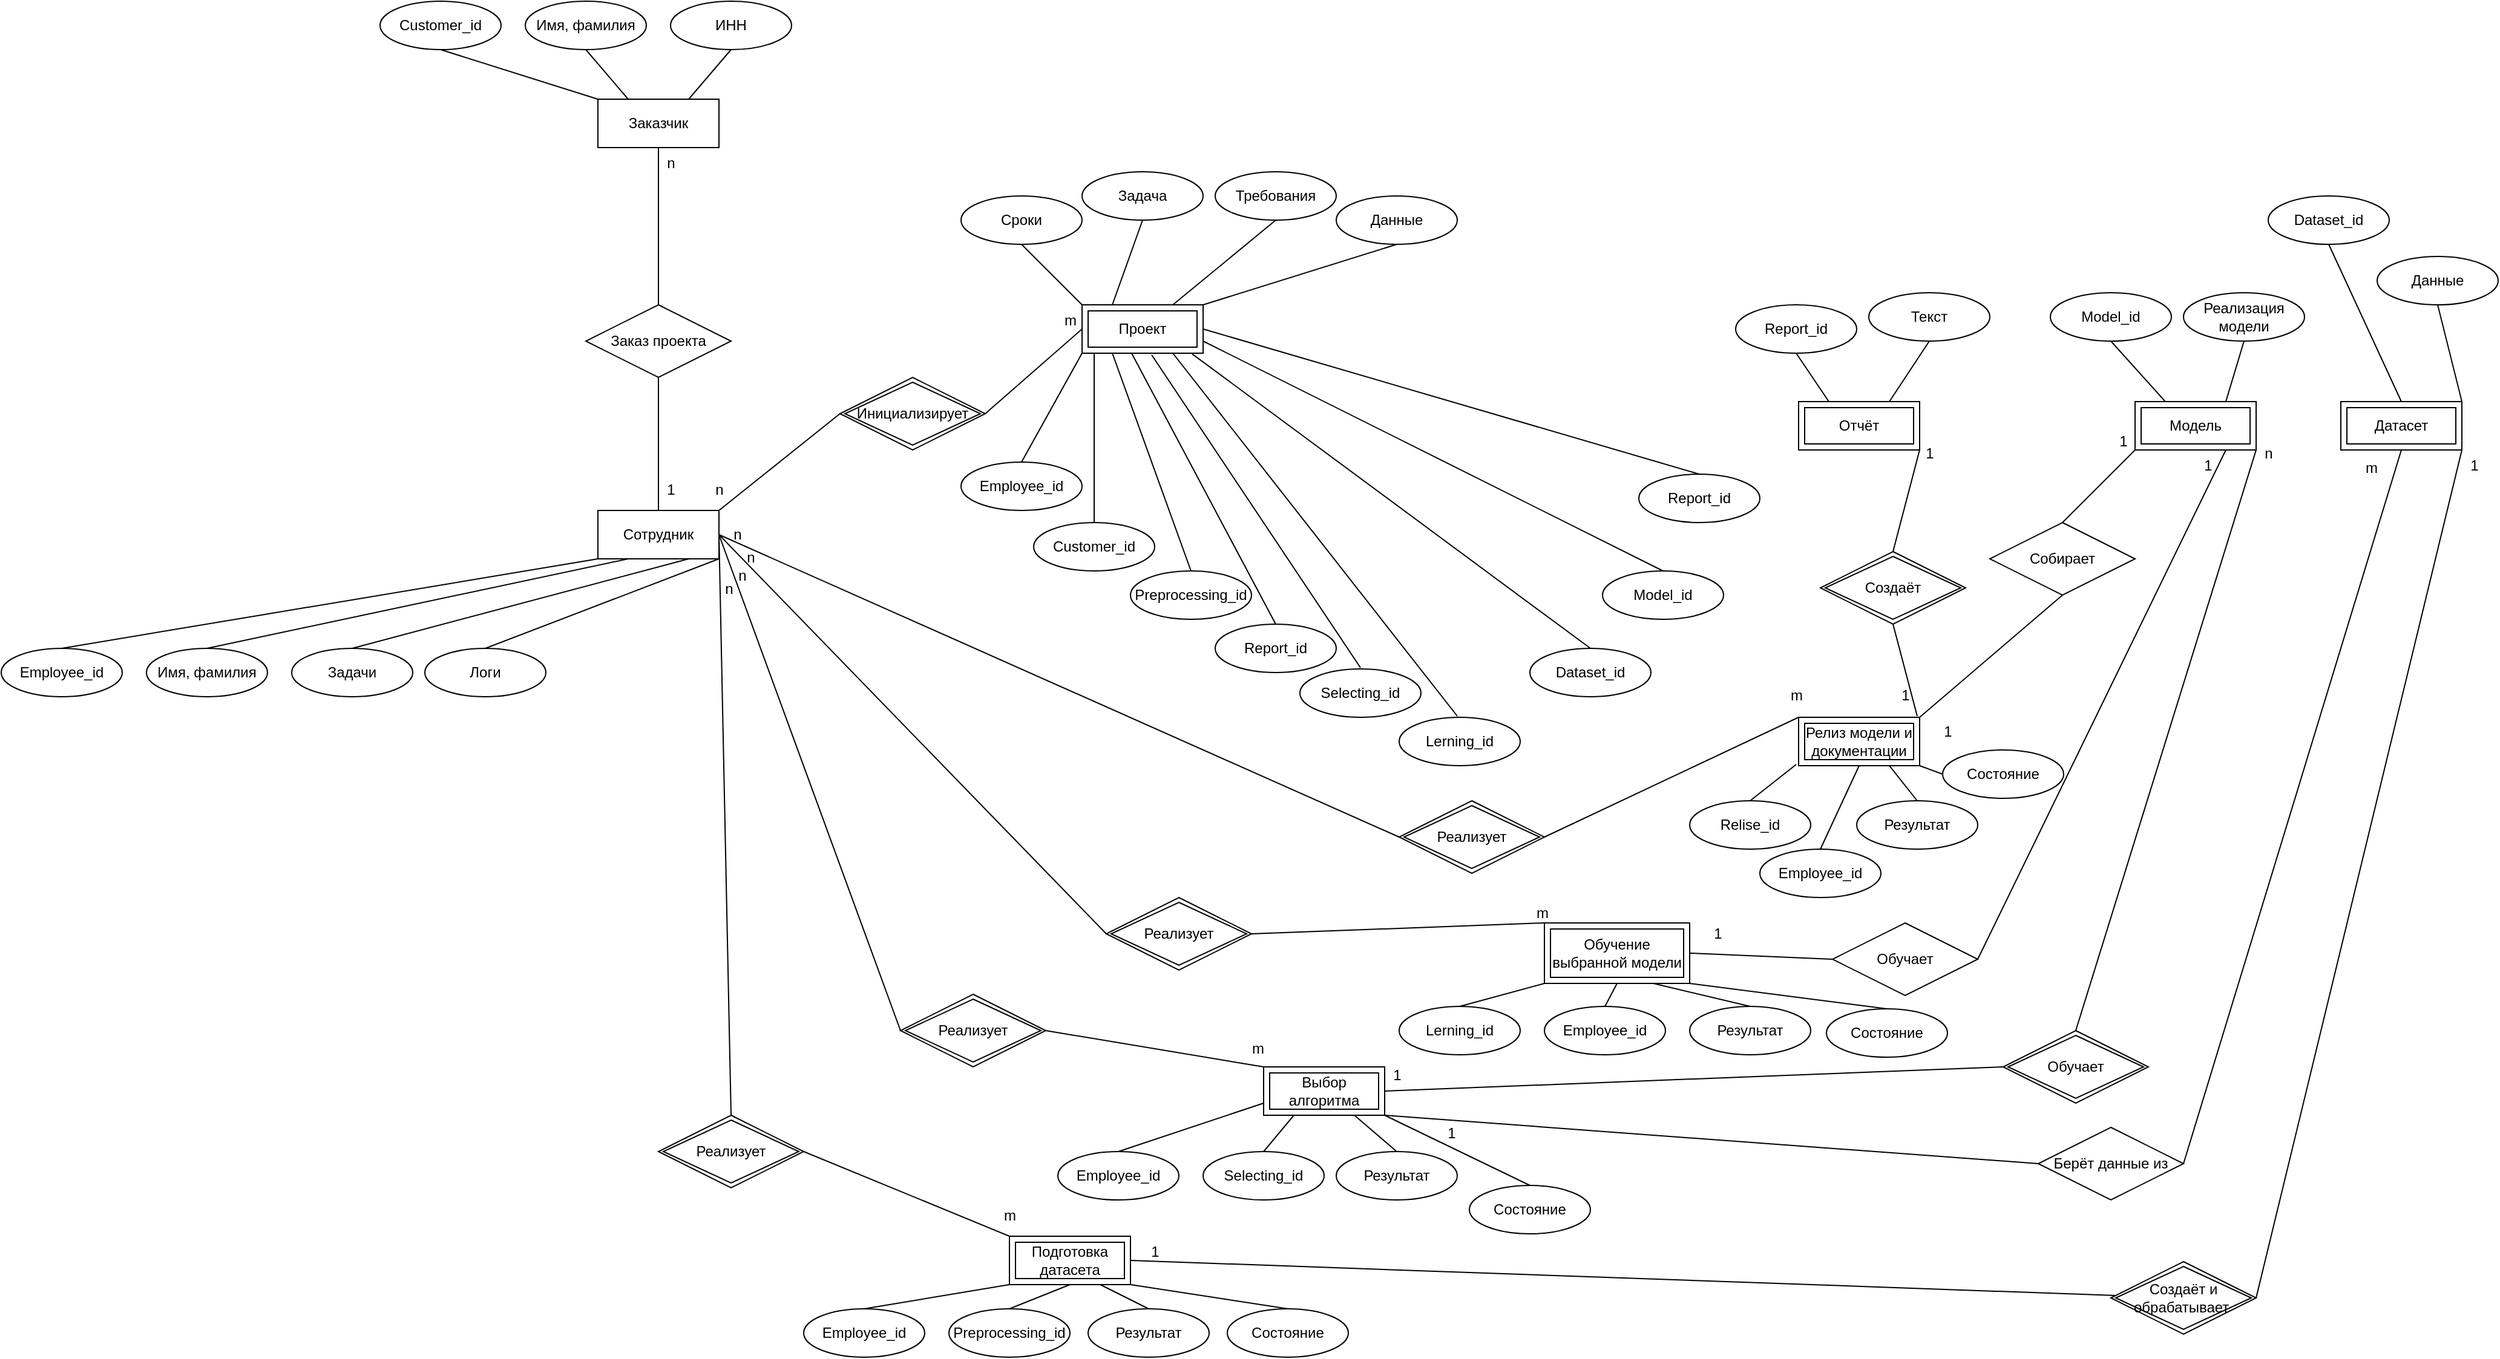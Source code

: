 <mxfile version="24.4.6" type="device">
  <diagram name="Страница — 1" id="lLxJBJsfoL_GcInQyMo_">
    <mxGraphModel dx="2112" dy="740" grid="1" gridSize="10" guides="1" tooltips="1" connect="1" arrows="1" fold="1" page="1" pageScale="1" pageWidth="827" pageHeight="1169" math="0" shadow="0">
      <root>
        <mxCell id="0" />
        <mxCell id="1" parent="0" />
        <mxCell id="0lCrfUdwbbQHajbI9XPs-2" value="Заказчик" style="whiteSpace=wrap;html=1;align=center;" parent="1" vertex="1">
          <mxGeometry x="80" y="110" width="100" height="40" as="geometry" />
        </mxCell>
        <mxCell id="0lCrfUdwbbQHajbI9XPs-3" value="Датасет" style="shape=ext;margin=3;double=1;whiteSpace=wrap;html=1;align=center;" parent="1" vertex="1">
          <mxGeometry x="1520" y="360" width="100" height="40" as="geometry" />
        </mxCell>
        <mxCell id="0lCrfUdwbbQHajbI9XPs-4" value="Сотрудник" style="whiteSpace=wrap;html=1;align=center;" parent="1" vertex="1">
          <mxGeometry x="80" y="450" width="100" height="40" as="geometry" />
        </mxCell>
        <mxCell id="0lCrfUdwbbQHajbI9XPs-5" value="Модель" style="shape=ext;margin=3;double=1;whiteSpace=wrap;html=1;align=center;" parent="1" vertex="1">
          <mxGeometry x="1350" y="360" width="100" height="40" as="geometry" />
        </mxCell>
        <mxCell id="0lCrfUdwbbQHajbI9XPs-6" value="Проект" style="shape=ext;margin=3;double=1;whiteSpace=wrap;html=1;align=center;" parent="1" vertex="1">
          <mxGeometry x="480" y="280" width="100" height="40" as="geometry" />
        </mxCell>
        <mxCell id="0lCrfUdwbbQHajbI9XPs-7" value="Имя, фамилия" style="ellipse;whiteSpace=wrap;html=1;align=center;" parent="1" vertex="1">
          <mxGeometry x="20" y="29" width="100" height="40" as="geometry" />
        </mxCell>
        <mxCell id="0lCrfUdwbbQHajbI9XPs-8" value="Отчёт" style="shape=ext;margin=3;double=1;whiteSpace=wrap;html=1;align=center;" parent="1" vertex="1">
          <mxGeometry x="1072" y="360" width="100" height="40" as="geometry" />
        </mxCell>
        <mxCell id="0lCrfUdwbbQHajbI9XPs-9" value="Заказ проекта" style="shape=rhombus;perimeter=rhombusPerimeter;whiteSpace=wrap;html=1;align=center;" parent="1" vertex="1">
          <mxGeometry x="70" y="280" width="120" height="60" as="geometry" />
        </mxCell>
        <mxCell id="0lCrfUdwbbQHajbI9XPs-10" value="ИНН" style="ellipse;whiteSpace=wrap;html=1;align=center;" parent="1" vertex="1">
          <mxGeometry x="140" y="29" width="100" height="40" as="geometry" />
        </mxCell>
        <mxCell id="0lCrfUdwbbQHajbI9XPs-11" value="Сроки" style="ellipse;whiteSpace=wrap;html=1;align=center;" parent="1" vertex="1">
          <mxGeometry x="380" y="190" width="100" height="40" as="geometry" />
        </mxCell>
        <mxCell id="0lCrfUdwbbQHajbI9XPs-12" value="Customer_id" style="ellipse;whiteSpace=wrap;html=1;align=center;" parent="1" vertex="1">
          <mxGeometry x="-100" y="29" width="100" height="40" as="geometry" />
        </mxCell>
        <mxCell id="0lCrfUdwbbQHajbI9XPs-13" value="Employee_id" style="ellipse;whiteSpace=wrap;html=1;align=center;" parent="1" vertex="1">
          <mxGeometry x="-413" y="564" width="100" height="40" as="geometry" />
        </mxCell>
        <mxCell id="0lCrfUdwbbQHajbI9XPs-14" value="Имя, фамилия" style="ellipse;whiteSpace=wrap;html=1;align=center;" parent="1" vertex="1">
          <mxGeometry x="-293" y="564" width="100" height="40" as="geometry" />
        </mxCell>
        <mxCell id="0lCrfUdwbbQHajbI9XPs-15" value="Задачи" style="ellipse;whiteSpace=wrap;html=1;align=center;" parent="1" vertex="1">
          <mxGeometry x="-173" y="564" width="100" height="40" as="geometry" />
        </mxCell>
        <mxCell id="0lCrfUdwbbQHajbI9XPs-16" value="" style="endArrow=none;html=1;rounded=0;entryX=0.5;entryY=1;entryDx=0;entryDy=0;exitX=0.5;exitY=0;exitDx=0;exitDy=0;" parent="1" source="0lCrfUdwbbQHajbI9XPs-9" target="0lCrfUdwbbQHajbI9XPs-2" edge="1">
          <mxGeometry width="50" height="50" relative="1" as="geometry">
            <mxPoint x="130" y="270" as="sourcePoint" />
            <mxPoint x="440" y="310" as="targetPoint" />
          </mxGeometry>
        </mxCell>
        <mxCell id="0lCrfUdwbbQHajbI9XPs-17" value="" style="endArrow=none;html=1;rounded=0;entryX=0.5;entryY=1;entryDx=0;entryDy=0;exitX=0.5;exitY=0;exitDx=0;exitDy=0;" parent="1" source="0lCrfUdwbbQHajbI9XPs-4" target="0lCrfUdwbbQHajbI9XPs-9" edge="1">
          <mxGeometry width="50" height="50" relative="1" as="geometry">
            <mxPoint x="140" y="290" as="sourcePoint" />
            <mxPoint x="140" y="160" as="targetPoint" />
          </mxGeometry>
        </mxCell>
        <mxCell id="0lCrfUdwbbQHajbI9XPs-18" value="Логи" style="ellipse;whiteSpace=wrap;html=1;align=center;" parent="1" vertex="1">
          <mxGeometry x="-63" y="564" width="100" height="40" as="geometry" />
        </mxCell>
        <mxCell id="0lCrfUdwbbQHajbI9XPs-19" value="" style="endArrow=none;html=1;rounded=0;entryX=0.5;entryY=1;entryDx=0;entryDy=0;exitX=0;exitY=0;exitDx=0;exitDy=0;" parent="1" source="0lCrfUdwbbQHajbI9XPs-2" target="0lCrfUdwbbQHajbI9XPs-12" edge="1">
          <mxGeometry width="50" height="50" relative="1" as="geometry">
            <mxPoint x="140" y="290" as="sourcePoint" />
            <mxPoint x="140" y="160" as="targetPoint" />
          </mxGeometry>
        </mxCell>
        <mxCell id="0lCrfUdwbbQHajbI9XPs-20" value="" style="endArrow=none;html=1;rounded=0;entryX=0.5;entryY=1;entryDx=0;entryDy=0;exitX=0.25;exitY=0;exitDx=0;exitDy=0;" parent="1" source="0lCrfUdwbbQHajbI9XPs-2" target="0lCrfUdwbbQHajbI9XPs-7" edge="1">
          <mxGeometry width="50" height="50" relative="1" as="geometry">
            <mxPoint x="90" y="120" as="sourcePoint" />
            <mxPoint x="-40" y="79" as="targetPoint" />
          </mxGeometry>
        </mxCell>
        <mxCell id="0lCrfUdwbbQHajbI9XPs-21" value="" style="endArrow=none;html=1;rounded=0;entryX=0.5;entryY=1;entryDx=0;entryDy=0;exitX=0.75;exitY=0;exitDx=0;exitDy=0;" parent="1" source="0lCrfUdwbbQHajbI9XPs-2" target="0lCrfUdwbbQHajbI9XPs-10" edge="1">
          <mxGeometry width="50" height="50" relative="1" as="geometry">
            <mxPoint x="100" y="130" as="sourcePoint" />
            <mxPoint x="-30" y="89" as="targetPoint" />
          </mxGeometry>
        </mxCell>
        <mxCell id="0lCrfUdwbbQHajbI9XPs-22" value="" style="endArrow=none;html=1;rounded=0;entryX=0.5;entryY=1;entryDx=0;entryDy=0;exitX=0;exitY=0;exitDx=0;exitDy=0;" parent="1" source="0lCrfUdwbbQHajbI9XPs-6" target="0lCrfUdwbbQHajbI9XPs-11" edge="1">
          <mxGeometry width="50" height="50" relative="1" as="geometry">
            <mxPoint x="180" y="110" as="sourcePoint" />
            <mxPoint x="-20" y="99" as="targetPoint" />
          </mxGeometry>
        </mxCell>
        <mxCell id="0lCrfUdwbbQHajbI9XPs-23" value="" style="endArrow=none;html=1;rounded=0;entryX=0.5;entryY=0;entryDx=0;entryDy=0;exitX=0;exitY=1;exitDx=0;exitDy=0;" parent="1" source="0lCrfUdwbbQHajbI9XPs-4" target="0lCrfUdwbbQHajbI9XPs-13" edge="1">
          <mxGeometry width="50" height="50" relative="1" as="geometry">
            <mxPoint x="120" y="150" as="sourcePoint" />
            <mxPoint x="-10" y="109" as="targetPoint" />
          </mxGeometry>
        </mxCell>
        <mxCell id="0lCrfUdwbbQHajbI9XPs-24" value="" style="endArrow=none;html=1;rounded=0;entryX=0.5;entryY=0;entryDx=0;entryDy=0;exitX=0.25;exitY=1;exitDx=0;exitDy=0;" parent="1" source="0lCrfUdwbbQHajbI9XPs-4" target="0lCrfUdwbbQHajbI9XPs-14" edge="1">
          <mxGeometry width="50" height="50" relative="1" as="geometry">
            <mxPoint x="102.5" y="170" as="sourcePoint" />
            <mxPoint x="47.5" y="530" as="targetPoint" />
          </mxGeometry>
        </mxCell>
        <mxCell id="0lCrfUdwbbQHajbI9XPs-25" value="" style="endArrow=none;html=1;rounded=0;entryX=0.75;entryY=1;entryDx=0;entryDy=0;exitX=0.5;exitY=0;exitDx=0;exitDy=0;" parent="1" source="0lCrfUdwbbQHajbI9XPs-15" target="0lCrfUdwbbQHajbI9XPs-4" edge="1">
          <mxGeometry width="50" height="50" relative="1" as="geometry">
            <mxPoint x="140" y="170" as="sourcePoint" />
            <mxPoint x="10" y="129" as="targetPoint" />
          </mxGeometry>
        </mxCell>
        <mxCell id="0lCrfUdwbbQHajbI9XPs-26" value="" style="endArrow=none;html=1;rounded=0;entryX=0.5;entryY=0;entryDx=0;entryDy=0;exitX=1;exitY=1;exitDx=0;exitDy=0;" parent="1" source="0lCrfUdwbbQHajbI9XPs-4" target="0lCrfUdwbbQHajbI9XPs-18" edge="1">
          <mxGeometry width="50" height="50" relative="1" as="geometry">
            <mxPoint x="150" y="180" as="sourcePoint" />
            <mxPoint x="20" y="139" as="targetPoint" />
          </mxGeometry>
        </mxCell>
        <mxCell id="0lCrfUdwbbQHajbI9XPs-27" value="Инициализирует" style="shape=rhombus;double=1;perimeter=rhombusPerimeter;whiteSpace=wrap;html=1;align=center;" parent="1" vertex="1">
          <mxGeometry x="280" y="340" width="120" height="60" as="geometry" />
        </mxCell>
        <mxCell id="0lCrfUdwbbQHajbI9XPs-28" value="" style="endArrow=none;html=1;rounded=0;entryX=0;entryY=0.5;entryDx=0;entryDy=0;exitX=1;exitY=0;exitDx=0;exitDy=0;" parent="1" source="0lCrfUdwbbQHajbI9XPs-4" target="0lCrfUdwbbQHajbI9XPs-27" edge="1">
          <mxGeometry width="50" height="50" relative="1" as="geometry">
            <mxPoint x="190" y="500" as="sourcePoint" />
            <mxPoint x="315" y="530" as="targetPoint" />
          </mxGeometry>
        </mxCell>
        <mxCell id="0lCrfUdwbbQHajbI9XPs-29" value="" style="endArrow=none;html=1;rounded=0;entryX=0;entryY=0.5;entryDx=0;entryDy=0;exitX=1;exitY=0.5;exitDx=0;exitDy=0;" parent="1" source="0lCrfUdwbbQHajbI9XPs-27" target="0lCrfUdwbbQHajbI9XPs-6" edge="1">
          <mxGeometry width="50" height="50" relative="1" as="geometry">
            <mxPoint x="190" y="460" as="sourcePoint" />
            <mxPoint x="290" y="380" as="targetPoint" />
          </mxGeometry>
        </mxCell>
        <mxCell id="0lCrfUdwbbQHajbI9XPs-30" value="Подготовка датасета" style="shape=ext;margin=3;double=1;whiteSpace=wrap;html=1;align=center;" parent="1" vertex="1">
          <mxGeometry x="420" y="1050" width="100" height="40" as="geometry" />
        </mxCell>
        <mxCell id="0lCrfUdwbbQHajbI9XPs-31" value="Выбор алгоритма" style="shape=ext;margin=3;double=1;whiteSpace=wrap;html=1;align=center;" parent="1" vertex="1">
          <mxGeometry x="630" y="910" width="100" height="40" as="geometry" />
        </mxCell>
        <mxCell id="0lCrfUdwbbQHajbI9XPs-32" value="Обучение выбранной модели" style="shape=ext;margin=3;double=1;whiteSpace=wrap;html=1;align=center;" parent="1" vertex="1">
          <mxGeometry x="862" y="791" width="120" height="50" as="geometry" />
        </mxCell>
        <mxCell id="0lCrfUdwbbQHajbI9XPs-33" value="Релиз модели и документации" style="shape=ext;margin=3;double=1;whiteSpace=wrap;html=1;align=center;" parent="1" vertex="1">
          <mxGeometry x="1072" y="621" width="100" height="40" as="geometry" />
        </mxCell>
        <mxCell id="0lCrfUdwbbQHajbI9XPs-34" value="Реализует" style="shape=rhombus;double=1;perimeter=rhombusPerimeter;whiteSpace=wrap;html=1;align=center;" parent="1" vertex="1">
          <mxGeometry x="500" y="770" width="120" height="60" as="geometry" />
        </mxCell>
        <mxCell id="0lCrfUdwbbQHajbI9XPs-35" value="Реализует" style="shape=rhombus;double=1;perimeter=rhombusPerimeter;whiteSpace=wrap;html=1;align=center;" parent="1" vertex="1">
          <mxGeometry x="330" y="850" width="120" height="60" as="geometry" />
        </mxCell>
        <mxCell id="0lCrfUdwbbQHajbI9XPs-36" value="Реализует" style="shape=rhombus;double=1;perimeter=rhombusPerimeter;whiteSpace=wrap;html=1;align=center;" parent="1" vertex="1">
          <mxGeometry x="742" y="690" width="120" height="60" as="geometry" />
        </mxCell>
        <mxCell id="0lCrfUdwbbQHajbI9XPs-37" value="Реализует" style="shape=rhombus;double=1;perimeter=rhombusPerimeter;whiteSpace=wrap;html=1;align=center;" parent="1" vertex="1">
          <mxGeometry x="130" y="950" width="120" height="60" as="geometry" />
        </mxCell>
        <mxCell id="0lCrfUdwbbQHajbI9XPs-38" value="" style="endArrow=none;html=1;rounded=0;entryX=0;entryY=0.5;entryDx=0;entryDy=0;exitX=1;exitY=0.5;exitDx=0;exitDy=0;" parent="1" source="0lCrfUdwbbQHajbI9XPs-4" target="0lCrfUdwbbQHajbI9XPs-36" edge="1">
          <mxGeometry width="50" height="50" relative="1" as="geometry">
            <mxPoint x="190" y="460" as="sourcePoint" />
            <mxPoint x="290" y="380" as="targetPoint" />
          </mxGeometry>
        </mxCell>
        <mxCell id="0lCrfUdwbbQHajbI9XPs-39" value="" style="endArrow=none;html=1;rounded=0;entryX=0;entryY=0.5;entryDx=0;entryDy=0;exitX=1;exitY=0.5;exitDx=0;exitDy=0;" parent="1" source="0lCrfUdwbbQHajbI9XPs-4" target="0lCrfUdwbbQHajbI9XPs-34" edge="1">
          <mxGeometry width="50" height="50" relative="1" as="geometry">
            <mxPoint x="200" y="470" as="sourcePoint" />
            <mxPoint x="300" y="390" as="targetPoint" />
          </mxGeometry>
        </mxCell>
        <mxCell id="0lCrfUdwbbQHajbI9XPs-40" value="" style="endArrow=none;html=1;rounded=0;entryX=0;entryY=0.5;entryDx=0;entryDy=0;exitX=1;exitY=0.5;exitDx=0;exitDy=0;" parent="1" source="0lCrfUdwbbQHajbI9XPs-4" target="0lCrfUdwbbQHajbI9XPs-35" edge="1">
          <mxGeometry width="50" height="50" relative="1" as="geometry">
            <mxPoint x="210" y="480" as="sourcePoint" />
            <mxPoint x="310" y="400" as="targetPoint" />
          </mxGeometry>
        </mxCell>
        <mxCell id="0lCrfUdwbbQHajbI9XPs-41" value="" style="endArrow=none;html=1;rounded=0;entryX=0.5;entryY=0;entryDx=0;entryDy=0;exitX=1;exitY=0.5;exitDx=0;exitDy=0;" parent="1" source="0lCrfUdwbbQHajbI9XPs-4" target="0lCrfUdwbbQHajbI9XPs-37" edge="1">
          <mxGeometry width="50" height="50" relative="1" as="geometry">
            <mxPoint x="220" y="490" as="sourcePoint" />
            <mxPoint x="320" y="410" as="targetPoint" />
          </mxGeometry>
        </mxCell>
        <mxCell id="0lCrfUdwbbQHajbI9XPs-42" value="" style="endArrow=none;html=1;rounded=0;entryX=0;entryY=0;entryDx=0;entryDy=0;exitX=1;exitY=0.5;exitDx=0;exitDy=0;" parent="1" source="0lCrfUdwbbQHajbI9XPs-36" target="0lCrfUdwbbQHajbI9XPs-33" edge="1">
          <mxGeometry width="50" height="50" relative="1" as="geometry">
            <mxPoint x="1330" y="600" as="sourcePoint" />
            <mxPoint x="1430" y="520" as="targetPoint" />
          </mxGeometry>
        </mxCell>
        <mxCell id="0lCrfUdwbbQHajbI9XPs-43" value="" style="endArrow=none;html=1;rounded=0;entryX=0;entryY=0;entryDx=0;entryDy=0;exitX=1;exitY=0.5;exitDx=0;exitDy=0;" parent="1" source="0lCrfUdwbbQHajbI9XPs-34" target="0lCrfUdwbbQHajbI9XPs-32" edge="1">
          <mxGeometry width="50" height="50" relative="1" as="geometry">
            <mxPoint x="1340" y="610" as="sourcePoint" />
            <mxPoint x="1440" y="530" as="targetPoint" />
          </mxGeometry>
        </mxCell>
        <mxCell id="0lCrfUdwbbQHajbI9XPs-44" value="" style="endArrow=none;html=1;rounded=0;entryX=0;entryY=0;entryDx=0;entryDy=0;exitX=1;exitY=0.5;exitDx=0;exitDy=0;" parent="1" source="0lCrfUdwbbQHajbI9XPs-35" target="0lCrfUdwbbQHajbI9XPs-31" edge="1">
          <mxGeometry width="50" height="50" relative="1" as="geometry">
            <mxPoint x="1350" y="620" as="sourcePoint" />
            <mxPoint x="1450" y="540" as="targetPoint" />
          </mxGeometry>
        </mxCell>
        <mxCell id="0lCrfUdwbbQHajbI9XPs-45" value="" style="endArrow=none;html=1;rounded=0;entryX=0;entryY=0;entryDx=0;entryDy=0;exitX=1;exitY=0.5;exitDx=0;exitDy=0;" parent="1" source="0lCrfUdwbbQHajbI9XPs-37" target="0lCrfUdwbbQHajbI9XPs-30" edge="1">
          <mxGeometry width="50" height="50" relative="1" as="geometry">
            <mxPoint x="1360" y="630" as="sourcePoint" />
            <mxPoint x="1460" y="550" as="targetPoint" />
          </mxGeometry>
        </mxCell>
        <mxCell id="0lCrfUdwbbQHajbI9XPs-46" value="Создаёт и обрабатывает&amp;nbsp;" style="shape=rhombus;double=1;perimeter=rhombusPerimeter;whiteSpace=wrap;html=1;align=center;" parent="1" vertex="1">
          <mxGeometry x="1330" y="1071" width="120" height="60" as="geometry" />
        </mxCell>
        <mxCell id="0lCrfUdwbbQHajbI9XPs-47" value="" style="endArrow=none;html=1;rounded=0;exitX=1;exitY=0.5;exitDx=0;exitDy=0;" parent="1" source="0lCrfUdwbbQHajbI9XPs-30" target="0lCrfUdwbbQHajbI9XPs-46" edge="1">
          <mxGeometry width="50" height="50" relative="1" as="geometry">
            <mxPoint x="260" y="990" as="sourcePoint" />
            <mxPoint x="422" y="1101" as="targetPoint" />
          </mxGeometry>
        </mxCell>
        <mxCell id="0lCrfUdwbbQHajbI9XPs-48" value="" style="endArrow=none;html=1;rounded=0;entryX=1;entryY=1;entryDx=0;entryDy=0;exitX=1;exitY=0.5;exitDx=0;exitDy=0;" parent="1" source="0lCrfUdwbbQHajbI9XPs-46" target="0lCrfUdwbbQHajbI9XPs-3" edge="1">
          <mxGeometry width="50" height="50" relative="1" as="geometry">
            <mxPoint x="1520" y="950" as="sourcePoint" />
            <mxPoint x="1682" y="1061" as="targetPoint" />
          </mxGeometry>
        </mxCell>
        <mxCell id="0lCrfUdwbbQHajbI9XPs-49" value="Обучает" style="shape=rhombus;double=1;perimeter=rhombusPerimeter;whiteSpace=wrap;html=1;align=center;" parent="1" vertex="1">
          <mxGeometry x="1241" y="880" width="120" height="60" as="geometry" />
        </mxCell>
        <mxCell id="0lCrfUdwbbQHajbI9XPs-50" value="" style="endArrow=none;html=1;rounded=0;entryX=1;entryY=1;entryDx=0;entryDy=0;exitX=0.5;exitY=0;exitDx=0;exitDy=0;" parent="1" source="0lCrfUdwbbQHajbI9XPs-49" target="0lCrfUdwbbQHajbI9XPs-5" edge="1">
          <mxGeometry width="50" height="50" relative="1" as="geometry">
            <mxPoint x="1460" y="1111" as="sourcePoint" />
            <mxPoint x="1630" y="410" as="targetPoint" />
          </mxGeometry>
        </mxCell>
        <mxCell id="0lCrfUdwbbQHajbI9XPs-51" value="" style="endArrow=none;html=1;rounded=0;exitX=1;exitY=0.5;exitDx=0;exitDy=0;entryX=0;entryY=0.5;entryDx=0;entryDy=0;" parent="1" source="0lCrfUdwbbQHajbI9XPs-31" target="0lCrfUdwbbQHajbI9XPs-49" edge="1">
          <mxGeometry width="50" height="50" relative="1" as="geometry">
            <mxPoint x="580" y="1019" as="sourcePoint" />
            <mxPoint x="1399" y="1010" as="targetPoint" />
          </mxGeometry>
        </mxCell>
        <mxCell id="0lCrfUdwbbQHajbI9XPs-52" value="Обучает" style="shape=rhombus;perimeter=rhombusPerimeter;whiteSpace=wrap;html=1;align=center;" parent="1" vertex="1">
          <mxGeometry x="1100" y="791" width="120" height="60" as="geometry" />
        </mxCell>
        <mxCell id="0lCrfUdwbbQHajbI9XPs-53" value="" style="endArrow=none;html=1;rounded=0;exitX=1;exitY=0.5;exitDx=0;exitDy=0;entryX=0;entryY=0.5;entryDx=0;entryDy=0;" parent="1" source="0lCrfUdwbbQHajbI9XPs-32" target="0lCrfUdwbbQHajbI9XPs-52" edge="1">
          <mxGeometry width="50" height="50" relative="1" as="geometry">
            <mxPoint x="740" y="940" as="sourcePoint" />
            <mxPoint x="1310" y="960" as="targetPoint" />
          </mxGeometry>
        </mxCell>
        <mxCell id="0lCrfUdwbbQHajbI9XPs-54" value="" style="endArrow=none;html=1;rounded=0;entryX=0.75;entryY=1;entryDx=0;entryDy=0;exitX=1;exitY=0.5;exitDx=0;exitDy=0;" parent="1" source="0lCrfUdwbbQHajbI9XPs-52" target="0lCrfUdwbbQHajbI9XPs-5" edge="1">
          <mxGeometry width="50" height="50" relative="1" as="geometry">
            <mxPoint x="1370" y="930" as="sourcePoint" />
            <mxPoint x="1460" y="410" as="targetPoint" />
          </mxGeometry>
        </mxCell>
        <mxCell id="0lCrfUdwbbQHajbI9XPs-55" value="Создаёт" style="shape=rhombus;double=1;perimeter=rhombusPerimeter;whiteSpace=wrap;html=1;align=center;" parent="1" vertex="1">
          <mxGeometry x="1090" y="484" width="120" height="60" as="geometry" />
        </mxCell>
        <mxCell id="0lCrfUdwbbQHajbI9XPs-56" value="" style="endArrow=none;html=1;rounded=0;entryX=0.5;entryY=1;entryDx=0;entryDy=0;" parent="1" target="0lCrfUdwbbQHajbI9XPs-55" edge="1">
          <mxGeometry width="50" height="50" relative="1" as="geometry">
            <mxPoint x="1170" y="620" as="sourcePoint" />
            <mxPoint x="1435" y="410" as="targetPoint" />
          </mxGeometry>
        </mxCell>
        <mxCell id="0lCrfUdwbbQHajbI9XPs-57" value="" style="endArrow=none;html=1;rounded=0;entryX=1;entryY=1;entryDx=0;entryDy=0;exitX=0.5;exitY=0;exitDx=0;exitDy=0;" parent="1" source="0lCrfUdwbbQHajbI9XPs-55" target="0lCrfUdwbbQHajbI9XPs-8" edge="1">
          <mxGeometry width="50" height="50" relative="1" as="geometry">
            <mxPoint x="1180" y="630" as="sourcePoint" />
            <mxPoint x="1210" y="550" as="targetPoint" />
          </mxGeometry>
        </mxCell>
        <mxCell id="0lCrfUdwbbQHajbI9XPs-58" value="Собирает" style="shape=rhombus;perimeter=rhombusPerimeter;whiteSpace=wrap;html=1;align=center;" parent="1" vertex="1">
          <mxGeometry x="1230" y="460" width="120" height="60" as="geometry" />
        </mxCell>
        <mxCell id="0lCrfUdwbbQHajbI9XPs-59" value="" style="endArrow=none;html=1;rounded=0;entryX=0.5;entryY=1;entryDx=0;entryDy=0;exitX=1;exitY=0;exitDx=0;exitDy=0;" parent="1" source="0lCrfUdwbbQHajbI9XPs-33" target="0lCrfUdwbbQHajbI9XPs-58" edge="1">
          <mxGeometry width="50" height="50" relative="1" as="geometry">
            <mxPoint x="1180" y="630" as="sourcePoint" />
            <mxPoint x="1160" y="554" as="targetPoint" />
          </mxGeometry>
        </mxCell>
        <mxCell id="0lCrfUdwbbQHajbI9XPs-60" value="" style="endArrow=none;html=1;rounded=0;entryX=0;entryY=1;entryDx=0;entryDy=0;exitX=0.5;exitY=0;exitDx=0;exitDy=0;" parent="1" source="0lCrfUdwbbQHajbI9XPs-58" target="0lCrfUdwbbQHajbI9XPs-5" edge="1">
          <mxGeometry width="50" height="50" relative="1" as="geometry">
            <mxPoint x="1270" y="444" as="sourcePoint" />
            <mxPoint x="1292" y="360" as="targetPoint" />
          </mxGeometry>
        </mxCell>
        <mxCell id="0lCrfUdwbbQHajbI9XPs-61" value="Preprocessing_id" style="ellipse;whiteSpace=wrap;html=1;align=center;" parent="1" vertex="1">
          <mxGeometry x="370" y="1110" width="100" height="40" as="geometry" />
        </mxCell>
        <mxCell id="0lCrfUdwbbQHajbI9XPs-62" value="Результат" style="ellipse;whiteSpace=wrap;html=1;align=center;" parent="1" vertex="1">
          <mxGeometry x="485" y="1110" width="100" height="40" as="geometry" />
        </mxCell>
        <mxCell id="0lCrfUdwbbQHajbI9XPs-63" value="" style="endArrow=none;html=1;rounded=0;entryX=0.5;entryY=1;entryDx=0;entryDy=0;exitX=0.5;exitY=0;exitDx=0;exitDy=0;" parent="1" source="0lCrfUdwbbQHajbI9XPs-61" target="0lCrfUdwbbQHajbI9XPs-30" edge="1">
          <mxGeometry width="50" height="50" relative="1" as="geometry">
            <mxPoint x="260" y="990" as="sourcePoint" />
            <mxPoint x="430" y="1060" as="targetPoint" />
          </mxGeometry>
        </mxCell>
        <mxCell id="0lCrfUdwbbQHajbI9XPs-64" value="" style="endArrow=none;html=1;rounded=0;entryX=0.75;entryY=1;entryDx=0;entryDy=0;exitX=0.5;exitY=0;exitDx=0;exitDy=0;" parent="1" source="0lCrfUdwbbQHajbI9XPs-62" target="0lCrfUdwbbQHajbI9XPs-30" edge="1">
          <mxGeometry width="50" height="50" relative="1" as="geometry">
            <mxPoint x="270" y="1000" as="sourcePoint" />
            <mxPoint x="440" y="1070" as="targetPoint" />
          </mxGeometry>
        </mxCell>
        <mxCell id="0lCrfUdwbbQHajbI9XPs-65" value="Задача" style="ellipse;whiteSpace=wrap;html=1;align=center;" parent="1" vertex="1">
          <mxGeometry x="480" y="170" width="100" height="40" as="geometry" />
        </mxCell>
        <mxCell id="0lCrfUdwbbQHajbI9XPs-68" value="Берёт данные из" style="shape=rhombus;perimeter=rhombusPerimeter;whiteSpace=wrap;html=1;align=center;" parent="1" vertex="1">
          <mxGeometry x="1270" y="960" width="120" height="60" as="geometry" />
        </mxCell>
        <mxCell id="0lCrfUdwbbQHajbI9XPs-69" value="Требования" style="ellipse;whiteSpace=wrap;html=1;align=center;" parent="1" vertex="1">
          <mxGeometry x="590" y="170" width="100" height="40" as="geometry" />
        </mxCell>
        <mxCell id="0lCrfUdwbbQHajbI9XPs-70" value="Данные" style="ellipse;whiteSpace=wrap;html=1;align=center;" parent="1" vertex="1">
          <mxGeometry x="690" y="190" width="100" height="40" as="geometry" />
        </mxCell>
        <mxCell id="0lCrfUdwbbQHajbI9XPs-71" value="" style="endArrow=none;html=1;rounded=0;entryX=0.5;entryY=1;entryDx=0;entryDy=0;exitX=0.25;exitY=0;exitDx=0;exitDy=0;" parent="1" source="0lCrfUdwbbQHajbI9XPs-6" target="0lCrfUdwbbQHajbI9XPs-65" edge="1">
          <mxGeometry width="50" height="50" relative="1" as="geometry">
            <mxPoint x="490" y="290" as="sourcePoint" />
            <mxPoint x="440" y="240" as="targetPoint" />
          </mxGeometry>
        </mxCell>
        <mxCell id="0lCrfUdwbbQHajbI9XPs-72" value="" style="endArrow=none;html=1;rounded=0;entryX=0.5;entryY=1;entryDx=0;entryDy=0;exitX=0.75;exitY=0;exitDx=0;exitDy=0;" parent="1" source="0lCrfUdwbbQHajbI9XPs-6" target="0lCrfUdwbbQHajbI9XPs-69" edge="1">
          <mxGeometry width="50" height="50" relative="1" as="geometry">
            <mxPoint x="515" y="290" as="sourcePoint" />
            <mxPoint x="540" y="220" as="targetPoint" />
          </mxGeometry>
        </mxCell>
        <mxCell id="0lCrfUdwbbQHajbI9XPs-73" value="" style="endArrow=none;html=1;rounded=0;entryX=0.5;entryY=1;entryDx=0;entryDy=0;exitX=1;exitY=0;exitDx=0;exitDy=0;" parent="1" source="0lCrfUdwbbQHajbI9XPs-6" target="0lCrfUdwbbQHajbI9XPs-70" edge="1">
          <mxGeometry width="50" height="50" relative="1" as="geometry">
            <mxPoint x="565" y="290" as="sourcePoint" />
            <mxPoint x="650" y="220" as="targetPoint" />
          </mxGeometry>
        </mxCell>
        <mxCell id="0lCrfUdwbbQHajbI9XPs-74" value="Employee_id" style="ellipse;whiteSpace=wrap;html=1;align=center;" parent="1" vertex="1">
          <mxGeometry x="380" y="410" width="100" height="40" as="geometry" />
        </mxCell>
        <mxCell id="0lCrfUdwbbQHajbI9XPs-75" value="Customer_id" style="ellipse;whiteSpace=wrap;html=1;align=center;" parent="1" vertex="1">
          <mxGeometry x="440" y="460" width="100" height="40" as="geometry" />
        </mxCell>
        <mxCell id="0lCrfUdwbbQHajbI9XPs-76" value="Preprocessing_id" style="ellipse;whiteSpace=wrap;html=1;align=center;" parent="1" vertex="1">
          <mxGeometry x="520" y="500" width="100" height="40" as="geometry" />
        </mxCell>
        <mxCell id="0lCrfUdwbbQHajbI9XPs-77" value="" style="endArrow=none;html=1;rounded=0;exitX=1;exitY=1;exitDx=0;exitDy=0;entryX=0;entryY=0.5;entryDx=0;entryDy=0;" parent="1" source="0lCrfUdwbbQHajbI9XPs-31" target="0lCrfUdwbbQHajbI9XPs-68" edge="1">
          <mxGeometry width="50" height="50" relative="1" as="geometry">
            <mxPoint x="740" y="940" as="sourcePoint" />
            <mxPoint x="1251" y="920" as="targetPoint" />
          </mxGeometry>
        </mxCell>
        <mxCell id="0lCrfUdwbbQHajbI9XPs-78" value="" style="endArrow=none;html=1;rounded=0;entryX=0.5;entryY=1;entryDx=0;entryDy=0;exitX=1;exitY=0.5;exitDx=0;exitDy=0;" parent="1" source="0lCrfUdwbbQHajbI9XPs-68" target="0lCrfUdwbbQHajbI9XPs-3" edge="1">
          <mxGeometry width="50" height="50" relative="1" as="geometry">
            <mxPoint x="1400" y="940" as="sourcePoint" />
            <mxPoint x="1460" y="410" as="targetPoint" />
          </mxGeometry>
        </mxCell>
        <mxCell id="0lCrfUdwbbQHajbI9XPs-79" value="Данные" style="ellipse;whiteSpace=wrap;html=1;align=center;" parent="1" vertex="1">
          <mxGeometry x="1550" y="240" width="100" height="40" as="geometry" />
        </mxCell>
        <mxCell id="0lCrfUdwbbQHajbI9XPs-80" value="" style="endArrow=none;html=1;rounded=0;entryX=0.5;entryY=1;entryDx=0;entryDy=0;exitX=1;exitY=0;exitDx=0;exitDy=0;" parent="1" source="0lCrfUdwbbQHajbI9XPs-3" target="0lCrfUdwbbQHajbI9XPs-79" edge="1">
          <mxGeometry width="50" height="50" relative="1" as="geometry">
            <mxPoint x="1290" y="250" as="sourcePoint" />
            <mxPoint x="1450" y="200" as="targetPoint" />
          </mxGeometry>
        </mxCell>
        <mxCell id="0lCrfUdwbbQHajbI9XPs-81" value="" style="endArrow=none;html=1;rounded=0;entryX=0.5;entryY=1;entryDx=0;entryDy=0;exitX=0.5;exitY=0;exitDx=0;exitDy=0;" parent="1" source="0lCrfUdwbbQHajbI9XPs-3" target="0lCrfUdwbbQHajbI9XPs-82" edge="1">
          <mxGeometry width="50" height="50" relative="1" as="geometry">
            <mxPoint x="1310" y="180" as="sourcePoint" />
            <mxPoint x="1470" y="130" as="targetPoint" />
          </mxGeometry>
        </mxCell>
        <mxCell id="0lCrfUdwbbQHajbI9XPs-82" value="Dataset_id" style="ellipse;whiteSpace=wrap;html=1;align=center;" parent="1" vertex="1">
          <mxGeometry x="1460" y="190" width="100" height="40" as="geometry" />
        </mxCell>
        <mxCell id="0lCrfUdwbbQHajbI9XPs-83" value="Model_id" style="ellipse;whiteSpace=wrap;html=1;align=center;" parent="1" vertex="1">
          <mxGeometry x="1280" y="270" width="100" height="40" as="geometry" />
        </mxCell>
        <mxCell id="0lCrfUdwbbQHajbI9XPs-84" value="Реализация модели" style="ellipse;whiteSpace=wrap;html=1;align=center;" parent="1" vertex="1">
          <mxGeometry x="1390" y="270" width="100" height="40" as="geometry" />
        </mxCell>
        <mxCell id="0lCrfUdwbbQHajbI9XPs-85" value="" style="endArrow=none;html=1;rounded=0;entryX=0.5;entryY=1;entryDx=0;entryDy=0;exitX=0.75;exitY=0;exitDx=0;exitDy=0;" parent="1" source="0lCrfUdwbbQHajbI9XPs-5" target="0lCrfUdwbbQHajbI9XPs-84" edge="1">
          <mxGeometry width="50" height="50" relative="1" as="geometry">
            <mxPoint x="1580" y="370" as="sourcePoint" />
            <mxPoint x="1520" y="240" as="targetPoint" />
          </mxGeometry>
        </mxCell>
        <mxCell id="0lCrfUdwbbQHajbI9XPs-86" value="" style="endArrow=none;html=1;rounded=0;entryX=0.5;entryY=1;entryDx=0;entryDy=0;exitX=0.25;exitY=0;exitDx=0;exitDy=0;" parent="1" source="0lCrfUdwbbQHajbI9XPs-5" target="0lCrfUdwbbQHajbI9XPs-83" edge="1">
          <mxGeometry width="50" height="50" relative="1" as="geometry">
            <mxPoint x="1590" y="380" as="sourcePoint" />
            <mxPoint x="1530" y="250" as="targetPoint" />
          </mxGeometry>
        </mxCell>
        <mxCell id="0lCrfUdwbbQHajbI9XPs-87" value="Report_id" style="ellipse;whiteSpace=wrap;html=1;align=center;" parent="1" vertex="1">
          <mxGeometry x="1020" y="280" width="100" height="40" as="geometry" />
        </mxCell>
        <mxCell id="0lCrfUdwbbQHajbI9XPs-88" value="" style="endArrow=none;html=1;rounded=0;entryX=0.5;entryY=1;entryDx=0;entryDy=0;exitX=0.25;exitY=0;exitDx=0;exitDy=0;" parent="1" source="0lCrfUdwbbQHajbI9XPs-8" target="0lCrfUdwbbQHajbI9XPs-87" edge="1">
          <mxGeometry width="50" height="50" relative="1" as="geometry">
            <mxPoint x="1165" y="340" as="sourcePoint" />
            <mxPoint x="1120" y="290" as="targetPoint" />
          </mxGeometry>
        </mxCell>
        <mxCell id="0lCrfUdwbbQHajbI9XPs-90" value="Текст" style="ellipse;whiteSpace=wrap;html=1;align=center;" parent="1" vertex="1">
          <mxGeometry x="1130" y="270" width="100" height="40" as="geometry" />
        </mxCell>
        <mxCell id="0lCrfUdwbbQHajbI9XPs-91" value="" style="endArrow=none;html=1;rounded=0;entryX=0.5;entryY=1;entryDx=0;entryDy=0;exitX=0.75;exitY=0;exitDx=0;exitDy=0;" parent="1" source="0lCrfUdwbbQHajbI9XPs-8" target="0lCrfUdwbbQHajbI9XPs-90" edge="1">
          <mxGeometry width="50" height="50" relative="1" as="geometry">
            <mxPoint x="1300" y="470" as="sourcePoint" />
            <mxPoint x="1360" y="410" as="targetPoint" />
          </mxGeometry>
        </mxCell>
        <mxCell id="0lCrfUdwbbQHajbI9XPs-92" value="Report_id" style="ellipse;whiteSpace=wrap;html=1;align=center;" parent="1" vertex="1">
          <mxGeometry x="590" y="544" width="100" height="40" as="geometry" />
        </mxCell>
        <mxCell id="0lCrfUdwbbQHajbI9XPs-93" value="Selecting_id" style="ellipse;whiteSpace=wrap;html=1;align=center;" parent="1" vertex="1">
          <mxGeometry x="580" y="980" width="100" height="40" as="geometry" />
        </mxCell>
        <mxCell id="0lCrfUdwbbQHajbI9XPs-94" value="" style="endArrow=none;html=1;rounded=0;entryX=0.25;entryY=1;entryDx=0;entryDy=0;exitX=0.5;exitY=0;exitDx=0;exitDy=0;" parent="1" source="0lCrfUdwbbQHajbI9XPs-93" target="0lCrfUdwbbQHajbI9XPs-31" edge="1">
          <mxGeometry width="50" height="50" relative="1" as="geometry">
            <mxPoint x="550" y="1120" as="sourcePoint" />
            <mxPoint x="530" y="1100" as="targetPoint" />
          </mxGeometry>
        </mxCell>
        <mxCell id="0lCrfUdwbbQHajbI9XPs-95" value="Результат" style="ellipse;whiteSpace=wrap;html=1;align=center;" parent="1" vertex="1">
          <mxGeometry x="690" y="980" width="100" height="40" as="geometry" />
        </mxCell>
        <mxCell id="0lCrfUdwbbQHajbI9XPs-96" value="" style="endArrow=none;html=1;rounded=0;entryX=0.75;entryY=1;entryDx=0;entryDy=0;exitX=0.5;exitY=0;exitDx=0;exitDy=0;" parent="1" source="0lCrfUdwbbQHajbI9XPs-95" target="0lCrfUdwbbQHajbI9XPs-31" edge="1">
          <mxGeometry width="50" height="50" relative="1" as="geometry">
            <mxPoint x="640" y="990" as="sourcePoint" />
            <mxPoint x="665" y="960" as="targetPoint" />
          </mxGeometry>
        </mxCell>
        <mxCell id="0lCrfUdwbbQHajbI9XPs-97" value="Lerning_id" style="ellipse;whiteSpace=wrap;html=1;align=center;" parent="1" vertex="1">
          <mxGeometry x="742" y="860" width="100" height="40" as="geometry" />
        </mxCell>
        <mxCell id="0lCrfUdwbbQHajbI9XPs-98" value="Employee_id" style="ellipse;whiteSpace=wrap;html=1;align=center;" parent="1" vertex="1">
          <mxGeometry x="250" y="1110" width="100" height="40" as="geometry" />
        </mxCell>
        <mxCell id="0lCrfUdwbbQHajbI9XPs-99" value="Employee_id" style="ellipse;whiteSpace=wrap;html=1;align=center;" parent="1" vertex="1">
          <mxGeometry x="460" y="980" width="100" height="40" as="geometry" />
        </mxCell>
        <mxCell id="0lCrfUdwbbQHajbI9XPs-100" value="Employee_id" style="ellipse;whiteSpace=wrap;html=1;align=center;" parent="1" vertex="1">
          <mxGeometry x="862" y="860" width="100" height="40" as="geometry" />
        </mxCell>
        <mxCell id="0lCrfUdwbbQHajbI9XPs-101" value="" style="endArrow=none;html=1;rounded=0;entryX=0;entryY=1;entryDx=0;entryDy=0;exitX=0.5;exitY=0;exitDx=0;exitDy=0;" parent="1" source="0lCrfUdwbbQHajbI9XPs-98" target="0lCrfUdwbbQHajbI9XPs-30" edge="1">
          <mxGeometry width="50" height="50" relative="1" as="geometry">
            <mxPoint x="363" y="1100" as="sourcePoint" />
            <mxPoint x="413" y="1080" as="targetPoint" />
          </mxGeometry>
        </mxCell>
        <mxCell id="0lCrfUdwbbQHajbI9XPs-102" value="" style="endArrow=none;html=1;rounded=0;entryX=0;entryY=0.75;entryDx=0;entryDy=0;exitX=0.5;exitY=0;exitDx=0;exitDy=0;" parent="1" source="0lCrfUdwbbQHajbI9XPs-99" target="0lCrfUdwbbQHajbI9XPs-31" edge="1">
          <mxGeometry width="50" height="50" relative="1" as="geometry">
            <mxPoint x="520" y="970" as="sourcePoint" />
            <mxPoint x="545" y="940" as="targetPoint" />
          </mxGeometry>
        </mxCell>
        <mxCell id="0lCrfUdwbbQHajbI9XPs-103" value="Результат" style="ellipse;whiteSpace=wrap;html=1;align=center;" parent="1" vertex="1">
          <mxGeometry x="982" y="860" width="100" height="40" as="geometry" />
        </mxCell>
        <mxCell id="0lCrfUdwbbQHajbI9XPs-104" value="" style="endArrow=none;html=1;rounded=0;exitX=0;exitY=1;exitDx=0;exitDy=0;entryX=0.5;entryY=0;entryDx=0;entryDy=0;" parent="1" source="0lCrfUdwbbQHajbI9XPs-32" target="0lCrfUdwbbQHajbI9XPs-97" edge="1">
          <mxGeometry width="50" height="50" relative="1" as="geometry">
            <mxPoint x="992" y="826" as="sourcePoint" />
            <mxPoint x="1110" y="831" as="targetPoint" />
          </mxGeometry>
        </mxCell>
        <mxCell id="0lCrfUdwbbQHajbI9XPs-105" value="" style="endArrow=none;html=1;rounded=0;exitX=0.5;exitY=1;exitDx=0;exitDy=0;entryX=0.5;entryY=0;entryDx=0;entryDy=0;" parent="1" source="0lCrfUdwbbQHajbI9XPs-32" target="0lCrfUdwbbQHajbI9XPs-100" edge="1">
          <mxGeometry width="50" height="50" relative="1" as="geometry">
            <mxPoint x="1002" y="836" as="sourcePoint" />
            <mxPoint x="1120" y="841" as="targetPoint" />
          </mxGeometry>
        </mxCell>
        <mxCell id="0lCrfUdwbbQHajbI9XPs-106" value="" style="endArrow=none;html=1;rounded=0;exitX=0.75;exitY=1;exitDx=0;exitDy=0;entryX=0.5;entryY=0;entryDx=0;entryDy=0;" parent="1" source="0lCrfUdwbbQHajbI9XPs-32" target="0lCrfUdwbbQHajbI9XPs-103" edge="1">
          <mxGeometry width="50" height="50" relative="1" as="geometry">
            <mxPoint x="1012" y="846" as="sourcePoint" />
            <mxPoint x="1130" y="851" as="targetPoint" />
          </mxGeometry>
        </mxCell>
        <mxCell id="0lCrfUdwbbQHajbI9XPs-107" value="Relise_id" style="ellipse;whiteSpace=wrap;html=1;align=center;" parent="1" vertex="1">
          <mxGeometry x="982" y="690" width="100" height="40" as="geometry" />
        </mxCell>
        <mxCell id="0lCrfUdwbbQHajbI9XPs-108" value="Employee_id" style="ellipse;whiteSpace=wrap;html=1;align=center;" parent="1" vertex="1">
          <mxGeometry x="1040" y="730" width="100" height="40" as="geometry" />
        </mxCell>
        <mxCell id="0lCrfUdwbbQHajbI9XPs-109" value="Результат" style="ellipse;whiteSpace=wrap;html=1;align=center;" parent="1" vertex="1">
          <mxGeometry x="1120" y="690" width="100" height="40" as="geometry" />
        </mxCell>
        <mxCell id="0lCrfUdwbbQHajbI9XPs-110" value="" style="endArrow=none;html=1;rounded=0;exitX=0.5;exitY=0;exitDx=0;exitDy=0;" parent="1" source="0lCrfUdwbbQHajbI9XPs-107" edge="1">
          <mxGeometry width="50" height="50" relative="1" as="geometry">
            <mxPoint x="1180" y="630" as="sourcePoint" />
            <mxPoint x="1070" y="660" as="targetPoint" />
          </mxGeometry>
        </mxCell>
        <mxCell id="0lCrfUdwbbQHajbI9XPs-111" value="" style="endArrow=none;html=1;rounded=0;exitX=0.5;exitY=0;exitDx=0;exitDy=0;entryX=0.5;entryY=1;entryDx=0;entryDy=0;" parent="1" source="0lCrfUdwbbQHajbI9XPs-108" target="0lCrfUdwbbQHajbI9XPs-33" edge="1">
          <mxGeometry width="50" height="50" relative="1" as="geometry">
            <mxPoint x="1042" y="700" as="sourcePoint" />
            <mxPoint x="1080" y="670" as="targetPoint" />
          </mxGeometry>
        </mxCell>
        <mxCell id="0lCrfUdwbbQHajbI9XPs-112" value="" style="endArrow=none;html=1;rounded=0;exitX=0.5;exitY=0;exitDx=0;exitDy=0;entryX=0.75;entryY=1;entryDx=0;entryDy=0;" parent="1" source="0lCrfUdwbbQHajbI9XPs-109" target="0lCrfUdwbbQHajbI9XPs-33" edge="1">
          <mxGeometry width="50" height="50" relative="1" as="geometry">
            <mxPoint x="1052" y="710" as="sourcePoint" />
            <mxPoint x="1090" y="680" as="targetPoint" />
          </mxGeometry>
        </mxCell>
        <mxCell id="0lCrfUdwbbQHajbI9XPs-113" value="Selecting_id" style="ellipse;whiteSpace=wrap;html=1;align=center;" parent="1" vertex="1">
          <mxGeometry x="660" y="581" width="100" height="40" as="geometry" />
        </mxCell>
        <mxCell id="0lCrfUdwbbQHajbI9XPs-114" value="Lerning_id" style="ellipse;whiteSpace=wrap;html=1;align=center;" parent="1" vertex="1">
          <mxGeometry x="742" y="621" width="100" height="40" as="geometry" />
        </mxCell>
        <mxCell id="0lCrfUdwbbQHajbI9XPs-115" value="Dataset_id" style="ellipse;whiteSpace=wrap;html=1;align=center;" parent="1" vertex="1">
          <mxGeometry x="850" y="564" width="100" height="40" as="geometry" />
        </mxCell>
        <mxCell id="0lCrfUdwbbQHajbI9XPs-116" value="Model_id" style="ellipse;whiteSpace=wrap;html=1;align=center;" parent="1" vertex="1">
          <mxGeometry x="910" y="500" width="100" height="40" as="geometry" />
        </mxCell>
        <mxCell id="0lCrfUdwbbQHajbI9XPs-117" value="Report_id" style="ellipse;whiteSpace=wrap;html=1;align=center;" parent="1" vertex="1">
          <mxGeometry x="940" y="420" width="100" height="40" as="geometry" />
        </mxCell>
        <mxCell id="0lCrfUdwbbQHajbI9XPs-118" value="" style="endArrow=none;html=1;rounded=0;entryX=0;entryY=1;entryDx=0;entryDy=0;exitX=0.5;exitY=0;exitDx=0;exitDy=0;" parent="1" source="0lCrfUdwbbQHajbI9XPs-74" target="0lCrfUdwbbQHajbI9XPs-6" edge="1">
          <mxGeometry width="50" height="50" relative="1" as="geometry">
            <mxPoint x="410" y="380" as="sourcePoint" />
            <mxPoint x="490" y="310" as="targetPoint" />
          </mxGeometry>
        </mxCell>
        <mxCell id="0lCrfUdwbbQHajbI9XPs-119" value="" style="endArrow=none;html=1;rounded=0;exitX=0.5;exitY=0;exitDx=0;exitDy=0;" parent="1" source="0lCrfUdwbbQHajbI9XPs-75" edge="1">
          <mxGeometry width="50" height="50" relative="1" as="geometry">
            <mxPoint x="420" y="390" as="sourcePoint" />
            <mxPoint x="490" y="320" as="targetPoint" />
          </mxGeometry>
        </mxCell>
        <mxCell id="0lCrfUdwbbQHajbI9XPs-120" value="" style="endArrow=none;html=1;rounded=0;entryX=0.25;entryY=1;entryDx=0;entryDy=0;exitX=0.5;exitY=0;exitDx=0;exitDy=0;" parent="1" source="0lCrfUdwbbQHajbI9XPs-76" target="0lCrfUdwbbQHajbI9XPs-6" edge="1">
          <mxGeometry width="50" height="50" relative="1" as="geometry">
            <mxPoint x="430" y="400" as="sourcePoint" />
            <mxPoint x="510" y="330" as="targetPoint" />
          </mxGeometry>
        </mxCell>
        <mxCell id="0lCrfUdwbbQHajbI9XPs-121" value="" style="endArrow=none;html=1;rounded=0;entryX=0.408;entryY=0.993;entryDx=0;entryDy=0;exitX=0.5;exitY=0;exitDx=0;exitDy=0;entryPerimeter=0;" parent="1" source="0lCrfUdwbbQHajbI9XPs-92" target="0lCrfUdwbbQHajbI9XPs-6" edge="1">
          <mxGeometry width="50" height="50" relative="1" as="geometry">
            <mxPoint x="440" y="410" as="sourcePoint" />
            <mxPoint x="520" y="340" as="targetPoint" />
          </mxGeometry>
        </mxCell>
        <mxCell id="0lCrfUdwbbQHajbI9XPs-122" value="" style="endArrow=none;html=1;rounded=0;entryX=0.575;entryY=1.035;entryDx=0;entryDy=0;entryPerimeter=0;" parent="1" target="0lCrfUdwbbQHajbI9XPs-6" edge="1">
          <mxGeometry width="50" height="50" relative="1" as="geometry">
            <mxPoint x="710" y="580" as="sourcePoint" />
            <mxPoint x="530" y="350" as="targetPoint" />
          </mxGeometry>
        </mxCell>
        <mxCell id="0lCrfUdwbbQHajbI9XPs-123" value="" style="endArrow=none;html=1;rounded=0;entryX=0.75;entryY=1;entryDx=0;entryDy=0;" parent="1" target="0lCrfUdwbbQHajbI9XPs-6" edge="1">
          <mxGeometry width="50" height="50" relative="1" as="geometry">
            <mxPoint x="790" y="620" as="sourcePoint" />
            <mxPoint x="750" y="310" as="targetPoint" />
          </mxGeometry>
        </mxCell>
        <mxCell id="0lCrfUdwbbQHajbI9XPs-124" value="" style="endArrow=none;html=1;rounded=0;entryX=0.909;entryY=1.014;entryDx=0;entryDy=0;exitX=0.5;exitY=0;exitDx=0;exitDy=0;entryPerimeter=0;" parent="1" source="0lCrfUdwbbQHajbI9XPs-115" target="0lCrfUdwbbQHajbI9XPs-6" edge="1">
          <mxGeometry width="50" height="50" relative="1" as="geometry">
            <mxPoint x="470" y="440" as="sourcePoint" />
            <mxPoint x="550" y="370" as="targetPoint" />
          </mxGeometry>
        </mxCell>
        <mxCell id="0lCrfUdwbbQHajbI9XPs-125" value="" style="endArrow=none;html=1;rounded=0;entryX=1;entryY=0.75;entryDx=0;entryDy=0;exitX=0.5;exitY=0;exitDx=0;exitDy=0;" parent="1" source="0lCrfUdwbbQHajbI9XPs-116" target="0lCrfUdwbbQHajbI9XPs-6" edge="1">
          <mxGeometry width="50" height="50" relative="1" as="geometry">
            <mxPoint x="782" y="405" as="sourcePoint" />
            <mxPoint x="862" y="335" as="targetPoint" />
          </mxGeometry>
        </mxCell>
        <mxCell id="0lCrfUdwbbQHajbI9XPs-126" value="" style="endArrow=none;html=1;rounded=0;entryX=1;entryY=0.5;entryDx=0;entryDy=0;exitX=0.5;exitY=0;exitDx=0;exitDy=0;" parent="1" source="0lCrfUdwbbQHajbI9XPs-117" target="0lCrfUdwbbQHajbI9XPs-6" edge="1">
          <mxGeometry width="50" height="50" relative="1" as="geometry">
            <mxPoint x="730" y="320" as="sourcePoint" />
            <mxPoint x="810" y="250" as="targetPoint" />
          </mxGeometry>
        </mxCell>
        <mxCell id="0lCrfUdwbbQHajbI9XPs-127" value="n" style="text;html=1;align=center;verticalAlign=middle;resizable=0;points=[];autosize=1;strokeColor=none;fillColor=none;" parent="1" vertex="1">
          <mxGeometry x="125" y="148" width="30" height="30" as="geometry" />
        </mxCell>
        <mxCell id="0lCrfUdwbbQHajbI9XPs-128" value="1" style="text;html=1;align=center;verticalAlign=middle;resizable=0;points=[];autosize=1;strokeColor=none;fillColor=none;" parent="1" vertex="1">
          <mxGeometry x="125" y="418" width="30" height="30" as="geometry" />
        </mxCell>
        <mxCell id="0lCrfUdwbbQHajbI9XPs-129" value="n" style="text;html=1;align=center;verticalAlign=middle;resizable=0;points=[];autosize=1;strokeColor=none;fillColor=none;" parent="1" vertex="1">
          <mxGeometry x="165" y="418" width="30" height="30" as="geometry" />
        </mxCell>
        <mxCell id="0lCrfUdwbbQHajbI9XPs-130" value="m" style="text;html=1;align=center;verticalAlign=middle;resizable=0;points=[];autosize=1;strokeColor=none;fillColor=none;" parent="1" vertex="1">
          <mxGeometry x="455" y="278" width="30" height="30" as="geometry" />
        </mxCell>
        <mxCell id="0lCrfUdwbbQHajbI9XPs-131" value="n" style="text;html=1;align=center;verticalAlign=middle;resizable=0;points=[];autosize=1;strokeColor=none;fillColor=none;" parent="1" vertex="1">
          <mxGeometry x="180" y="455" width="30" height="30" as="geometry" />
        </mxCell>
        <mxCell id="0lCrfUdwbbQHajbI9XPs-132" value="n" style="text;html=1;align=center;verticalAlign=middle;resizable=0;points=[];autosize=1;strokeColor=none;fillColor=none;" parent="1" vertex="1">
          <mxGeometry x="191" y="474" width="30" height="30" as="geometry" />
        </mxCell>
        <mxCell id="0lCrfUdwbbQHajbI9XPs-133" value="n" style="text;html=1;align=center;verticalAlign=middle;resizable=0;points=[];autosize=1;strokeColor=none;fillColor=none;" parent="1" vertex="1">
          <mxGeometry x="184" y="489" width="30" height="30" as="geometry" />
        </mxCell>
        <mxCell id="0lCrfUdwbbQHajbI9XPs-134" value="n" style="text;html=1;align=center;verticalAlign=middle;resizable=0;points=[];autosize=1;strokeColor=none;fillColor=none;" parent="1" vertex="1">
          <mxGeometry x="173" y="500" width="30" height="30" as="geometry" />
        </mxCell>
        <mxCell id="0lCrfUdwbbQHajbI9XPs-135" value="m" style="text;html=1;align=center;verticalAlign=middle;resizable=0;points=[];autosize=1;strokeColor=none;fillColor=none;" parent="1" vertex="1">
          <mxGeometry x="405" y="1018" width="30" height="30" as="geometry" />
        </mxCell>
        <mxCell id="0lCrfUdwbbQHajbI9XPs-136" value="m" style="text;html=1;align=center;verticalAlign=middle;resizable=0;points=[];autosize=1;strokeColor=none;fillColor=none;" parent="1" vertex="1">
          <mxGeometry x="610" y="880" width="30" height="30" as="geometry" />
        </mxCell>
        <mxCell id="0lCrfUdwbbQHajbI9XPs-137" value="m" style="text;html=1;align=center;verticalAlign=middle;resizable=0;points=[];autosize=1;strokeColor=none;fillColor=none;" parent="1" vertex="1">
          <mxGeometry x="845" y="768" width="30" height="30" as="geometry" />
        </mxCell>
        <mxCell id="0lCrfUdwbbQHajbI9XPs-138" value="m" style="text;html=1;align=center;verticalAlign=middle;resizable=0;points=[];autosize=1;strokeColor=none;fillColor=none;" parent="1" vertex="1">
          <mxGeometry x="1055" y="588" width="30" height="30" as="geometry" />
        </mxCell>
        <mxCell id="0lCrfUdwbbQHajbI9XPs-140" value="1" style="text;html=1;align=center;verticalAlign=middle;resizable=0;points=[];autosize=1;strokeColor=none;fillColor=none;" parent="1" vertex="1">
          <mxGeometry x="525" y="1048" width="30" height="30" as="geometry" />
        </mxCell>
        <mxCell id="0lCrfUdwbbQHajbI9XPs-141" value="1" style="text;html=1;align=center;verticalAlign=middle;resizable=0;points=[];autosize=1;strokeColor=none;fillColor=none;" parent="1" vertex="1">
          <mxGeometry x="1615" y="398" width="30" height="30" as="geometry" />
        </mxCell>
        <mxCell id="0lCrfUdwbbQHajbI9XPs-142" value="m" style="text;html=1;align=center;verticalAlign=middle;resizable=0;points=[];autosize=1;strokeColor=none;fillColor=none;" parent="1" vertex="1">
          <mxGeometry x="1530" y="400" width="30" height="30" as="geometry" />
        </mxCell>
        <mxCell id="0lCrfUdwbbQHajbI9XPs-143" value="1" style="text;html=1;align=center;verticalAlign=middle;resizable=0;points=[];autosize=1;strokeColor=none;fillColor=none;" parent="1" vertex="1">
          <mxGeometry x="770" y="950" width="30" height="30" as="geometry" />
        </mxCell>
        <mxCell id="0lCrfUdwbbQHajbI9XPs-144" value="1" style="text;html=1;align=center;verticalAlign=middle;resizable=0;points=[];autosize=1;strokeColor=none;fillColor=none;" parent="1" vertex="1">
          <mxGeometry x="725" y="902" width="30" height="30" as="geometry" />
        </mxCell>
        <mxCell id="0lCrfUdwbbQHajbI9XPs-146" value="n" style="text;html=1;align=center;verticalAlign=middle;resizable=0;points=[];autosize=1;strokeColor=none;fillColor=none;" parent="1" vertex="1">
          <mxGeometry x="1445" y="388" width="30" height="30" as="geometry" />
        </mxCell>
        <mxCell id="0lCrfUdwbbQHajbI9XPs-147" value="1" style="text;html=1;align=center;verticalAlign=middle;resizable=0;points=[];autosize=1;strokeColor=none;fillColor=none;" parent="1" vertex="1">
          <mxGeometry x="990" y="785" width="30" height="30" as="geometry" />
        </mxCell>
        <mxCell id="0lCrfUdwbbQHajbI9XPs-148" value="1" style="text;html=1;align=center;verticalAlign=middle;resizable=0;points=[];autosize=1;strokeColor=none;fillColor=none;" parent="1" vertex="1">
          <mxGeometry x="1395" y="398" width="30" height="30" as="geometry" />
        </mxCell>
        <mxCell id="0lCrfUdwbbQHajbI9XPs-149" value="1" style="text;html=1;align=center;verticalAlign=middle;resizable=0;points=[];autosize=1;strokeColor=none;fillColor=none;" parent="1" vertex="1">
          <mxGeometry x="1180" y="618" width="30" height="30" as="geometry" />
        </mxCell>
        <mxCell id="0lCrfUdwbbQHajbI9XPs-150" value="1" style="text;html=1;align=center;verticalAlign=middle;resizable=0;points=[];autosize=1;strokeColor=none;fillColor=none;" parent="1" vertex="1">
          <mxGeometry x="1325" y="378" width="30" height="30" as="geometry" />
        </mxCell>
        <mxCell id="0lCrfUdwbbQHajbI9XPs-151" value="1" style="text;html=1;align=center;verticalAlign=middle;resizable=0;points=[];autosize=1;strokeColor=none;fillColor=none;" parent="1" vertex="1">
          <mxGeometry x="1145" y="588" width="30" height="30" as="geometry" />
        </mxCell>
        <mxCell id="0lCrfUdwbbQHajbI9XPs-152" value="1" style="text;html=1;align=center;verticalAlign=middle;resizable=0;points=[];autosize=1;strokeColor=none;fillColor=none;" parent="1" vertex="1">
          <mxGeometry x="1165" y="388" width="30" height="30" as="geometry" />
        </mxCell>
        <mxCell id="pmis0_5BzQoFU0j134uR-1" value="Состояние" style="ellipse;whiteSpace=wrap;html=1;align=center;" vertex="1" parent="1">
          <mxGeometry x="600" y="1110" width="100" height="40" as="geometry" />
        </mxCell>
        <mxCell id="pmis0_5BzQoFU0j134uR-2" value="" style="endArrow=none;html=1;rounded=0;entryX=1;entryY=1;entryDx=0;entryDy=0;exitX=0.5;exitY=0;exitDx=0;exitDy=0;" edge="1" parent="1" source="pmis0_5BzQoFU0j134uR-1" target="0lCrfUdwbbQHajbI9XPs-30">
          <mxGeometry width="50" height="50" relative="1" as="geometry">
            <mxPoint x="600" y="1110" as="sourcePoint" />
            <mxPoint x="560" y="1090" as="targetPoint" />
          </mxGeometry>
        </mxCell>
        <mxCell id="pmis0_5BzQoFU0j134uR-3" value="Состояние" style="ellipse;whiteSpace=wrap;html=1;align=center;" vertex="1" parent="1">
          <mxGeometry x="800" y="1008" width="100" height="40" as="geometry" />
        </mxCell>
        <mxCell id="pmis0_5BzQoFU0j134uR-4" value="" style="endArrow=none;html=1;rounded=0;entryX=1;entryY=1;entryDx=0;entryDy=0;exitX=0.5;exitY=0;exitDx=0;exitDy=0;" edge="1" parent="1" source="pmis0_5BzQoFU0j134uR-3" target="0lCrfUdwbbQHajbI9XPs-31">
          <mxGeometry width="50" height="50" relative="1" as="geometry">
            <mxPoint x="750" y="990" as="sourcePoint" />
            <mxPoint x="715" y="960" as="targetPoint" />
          </mxGeometry>
        </mxCell>
        <mxCell id="pmis0_5BzQoFU0j134uR-5" value="Состояние" style="ellipse;whiteSpace=wrap;html=1;align=center;" vertex="1" parent="1">
          <mxGeometry x="1095" y="862" width="100" height="40" as="geometry" />
        </mxCell>
        <mxCell id="pmis0_5BzQoFU0j134uR-6" value="" style="endArrow=none;html=1;rounded=0;exitX=1;exitY=1;exitDx=0;exitDy=0;entryX=0.5;entryY=0;entryDx=0;entryDy=0;" edge="1" parent="1" source="0lCrfUdwbbQHajbI9XPs-32" target="pmis0_5BzQoFU0j134uR-5">
          <mxGeometry width="50" height="50" relative="1" as="geometry">
            <mxPoint x="992" y="851" as="sourcePoint" />
            <mxPoint x="1042" y="870" as="targetPoint" />
          </mxGeometry>
        </mxCell>
        <mxCell id="pmis0_5BzQoFU0j134uR-8" value="Состояние" style="ellipse;whiteSpace=wrap;html=1;align=center;" vertex="1" parent="1">
          <mxGeometry x="1191" y="648" width="100" height="40" as="geometry" />
        </mxCell>
        <mxCell id="pmis0_5BzQoFU0j134uR-9" value="" style="endArrow=none;html=1;rounded=0;exitX=0;exitY=0.5;exitDx=0;exitDy=0;entryX=1;entryY=1;entryDx=0;entryDy=0;" edge="1" parent="1" source="pmis0_5BzQoFU0j134uR-8" target="0lCrfUdwbbQHajbI9XPs-33">
          <mxGeometry width="50" height="50" relative="1" as="geometry">
            <mxPoint x="1180" y="700" as="sourcePoint" />
            <mxPoint x="1157" y="671" as="targetPoint" />
          </mxGeometry>
        </mxCell>
      </root>
    </mxGraphModel>
  </diagram>
</mxfile>
